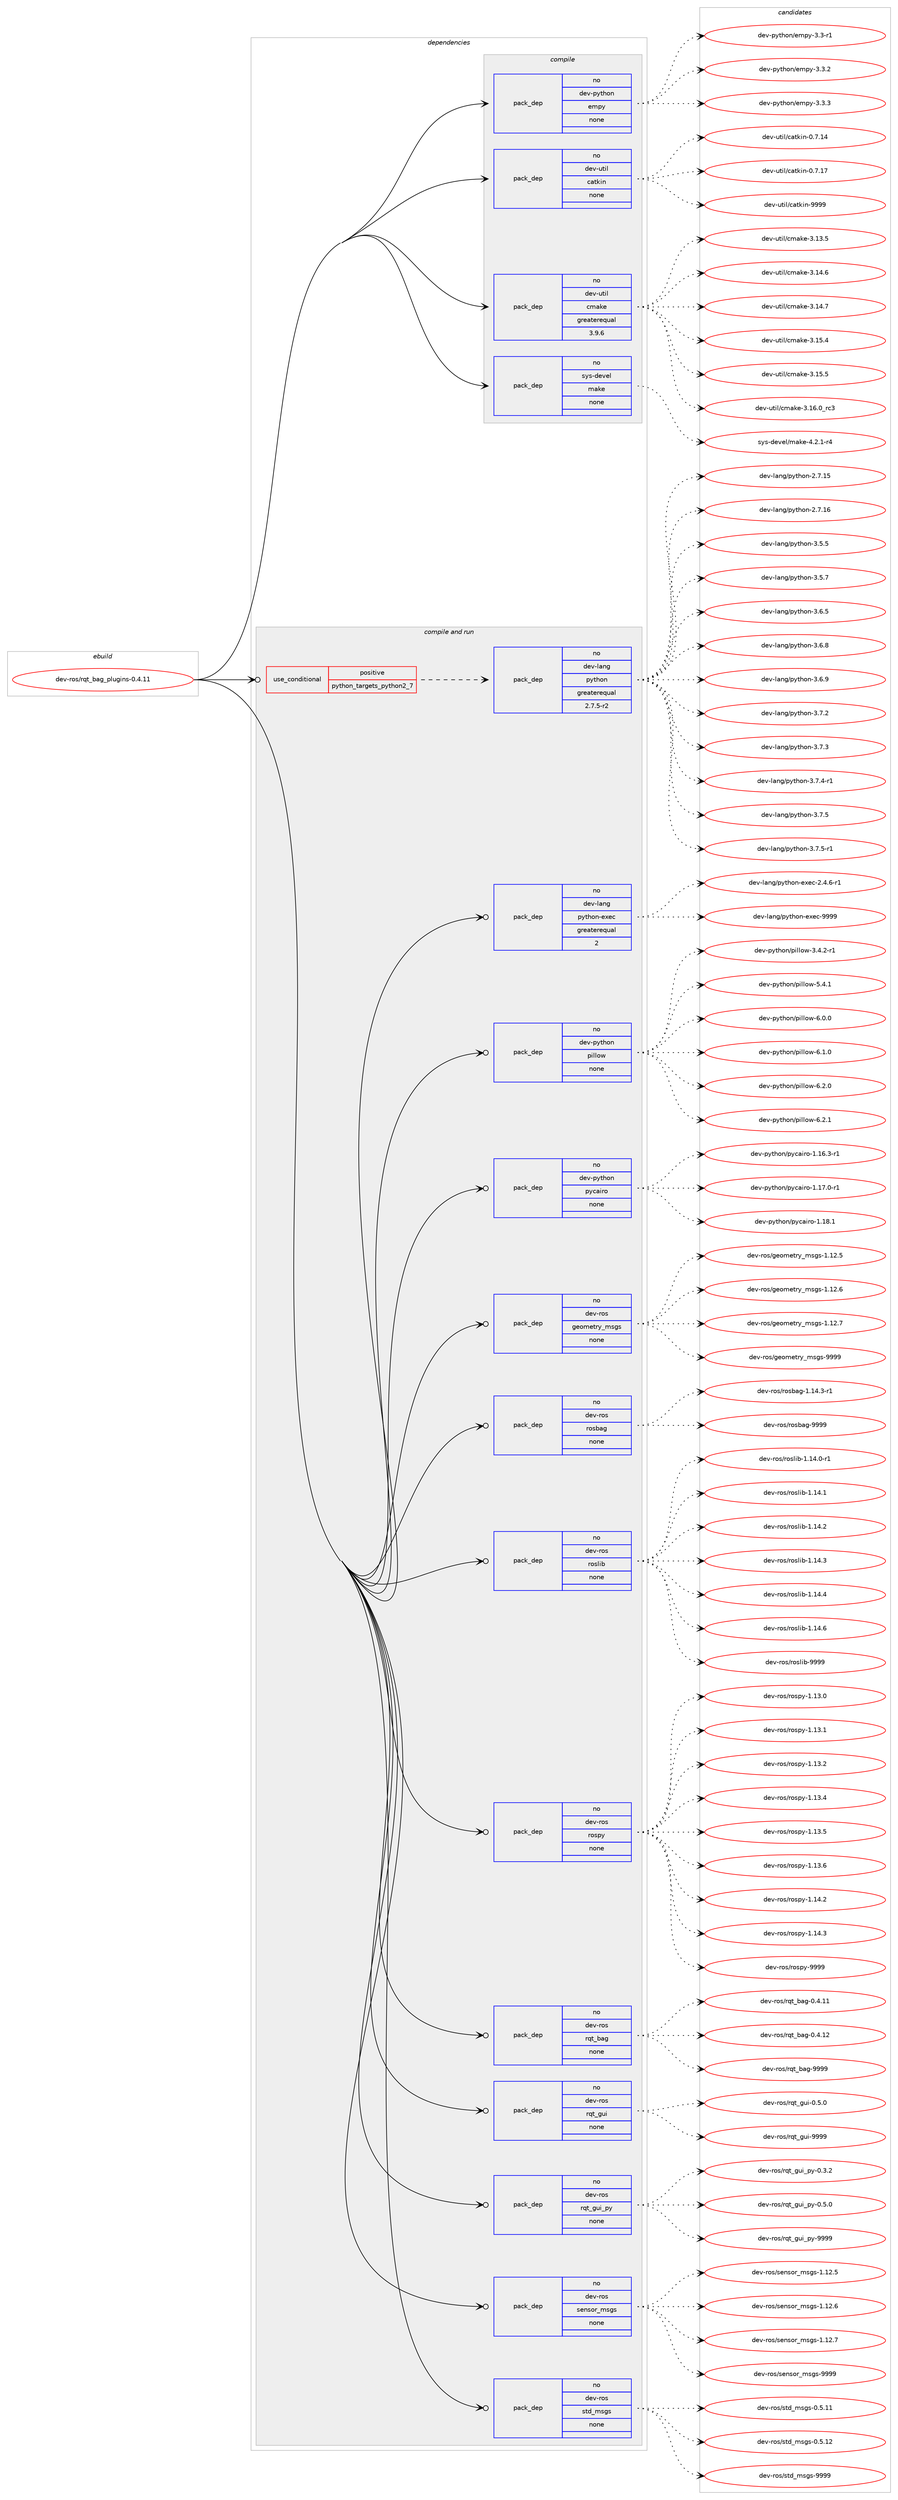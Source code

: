 digraph prolog {

# *************
# Graph options
# *************

newrank=true;
concentrate=true;
compound=true;
graph [rankdir=LR,fontname=Helvetica,fontsize=10,ranksep=1.5];#, ranksep=2.5, nodesep=0.2];
edge  [arrowhead=vee];
node  [fontname=Helvetica,fontsize=10];

# **********
# The ebuild
# **********

subgraph cluster_leftcol {
color=gray;
rank=same;
label=<<i>ebuild</i>>;
id [label="dev-ros/rqt_bag_plugins-0.4.11", color=red, width=4, href="../dev-ros/rqt_bag_plugins-0.4.11.svg"];
}

# ****************
# The dependencies
# ****************

subgraph cluster_midcol {
color=gray;
label=<<i>dependencies</i>>;
subgraph cluster_compile {
fillcolor="#eeeeee";
style=filled;
label=<<i>compile</i>>;
subgraph pack498016 {
dependency665168 [label=<<TABLE BORDER="0" CELLBORDER="1" CELLSPACING="0" CELLPADDING="4" WIDTH="220"><TR><TD ROWSPAN="6" CELLPADDING="30">pack_dep</TD></TR><TR><TD WIDTH="110">no</TD></TR><TR><TD>dev-python</TD></TR><TR><TD>empy</TD></TR><TR><TD>none</TD></TR><TR><TD></TD></TR></TABLE>>, shape=none, color=blue];
}
id:e -> dependency665168:w [weight=20,style="solid",arrowhead="vee"];
subgraph pack498017 {
dependency665169 [label=<<TABLE BORDER="0" CELLBORDER="1" CELLSPACING="0" CELLPADDING="4" WIDTH="220"><TR><TD ROWSPAN="6" CELLPADDING="30">pack_dep</TD></TR><TR><TD WIDTH="110">no</TD></TR><TR><TD>dev-util</TD></TR><TR><TD>catkin</TD></TR><TR><TD>none</TD></TR><TR><TD></TD></TR></TABLE>>, shape=none, color=blue];
}
id:e -> dependency665169:w [weight=20,style="solid",arrowhead="vee"];
subgraph pack498018 {
dependency665170 [label=<<TABLE BORDER="0" CELLBORDER="1" CELLSPACING="0" CELLPADDING="4" WIDTH="220"><TR><TD ROWSPAN="6" CELLPADDING="30">pack_dep</TD></TR><TR><TD WIDTH="110">no</TD></TR><TR><TD>dev-util</TD></TR><TR><TD>cmake</TD></TR><TR><TD>greaterequal</TD></TR><TR><TD>3.9.6</TD></TR></TABLE>>, shape=none, color=blue];
}
id:e -> dependency665170:w [weight=20,style="solid",arrowhead="vee"];
subgraph pack498019 {
dependency665171 [label=<<TABLE BORDER="0" CELLBORDER="1" CELLSPACING="0" CELLPADDING="4" WIDTH="220"><TR><TD ROWSPAN="6" CELLPADDING="30">pack_dep</TD></TR><TR><TD WIDTH="110">no</TD></TR><TR><TD>sys-devel</TD></TR><TR><TD>make</TD></TR><TR><TD>none</TD></TR><TR><TD></TD></TR></TABLE>>, shape=none, color=blue];
}
id:e -> dependency665171:w [weight=20,style="solid",arrowhead="vee"];
}
subgraph cluster_compileandrun {
fillcolor="#eeeeee";
style=filled;
label=<<i>compile and run</i>>;
subgraph cond155246 {
dependency665172 [label=<<TABLE BORDER="0" CELLBORDER="1" CELLSPACING="0" CELLPADDING="4"><TR><TD ROWSPAN="3" CELLPADDING="10">use_conditional</TD></TR><TR><TD>positive</TD></TR><TR><TD>python_targets_python2_7</TD></TR></TABLE>>, shape=none, color=red];
subgraph pack498020 {
dependency665173 [label=<<TABLE BORDER="0" CELLBORDER="1" CELLSPACING="0" CELLPADDING="4" WIDTH="220"><TR><TD ROWSPAN="6" CELLPADDING="30">pack_dep</TD></TR><TR><TD WIDTH="110">no</TD></TR><TR><TD>dev-lang</TD></TR><TR><TD>python</TD></TR><TR><TD>greaterequal</TD></TR><TR><TD>2.7.5-r2</TD></TR></TABLE>>, shape=none, color=blue];
}
dependency665172:e -> dependency665173:w [weight=20,style="dashed",arrowhead="vee"];
}
id:e -> dependency665172:w [weight=20,style="solid",arrowhead="odotvee"];
subgraph pack498021 {
dependency665174 [label=<<TABLE BORDER="0" CELLBORDER="1" CELLSPACING="0" CELLPADDING="4" WIDTH="220"><TR><TD ROWSPAN="6" CELLPADDING="30">pack_dep</TD></TR><TR><TD WIDTH="110">no</TD></TR><TR><TD>dev-lang</TD></TR><TR><TD>python-exec</TD></TR><TR><TD>greaterequal</TD></TR><TR><TD>2</TD></TR></TABLE>>, shape=none, color=blue];
}
id:e -> dependency665174:w [weight=20,style="solid",arrowhead="odotvee"];
subgraph pack498022 {
dependency665175 [label=<<TABLE BORDER="0" CELLBORDER="1" CELLSPACING="0" CELLPADDING="4" WIDTH="220"><TR><TD ROWSPAN="6" CELLPADDING="30">pack_dep</TD></TR><TR><TD WIDTH="110">no</TD></TR><TR><TD>dev-python</TD></TR><TR><TD>pillow</TD></TR><TR><TD>none</TD></TR><TR><TD></TD></TR></TABLE>>, shape=none, color=blue];
}
id:e -> dependency665175:w [weight=20,style="solid",arrowhead="odotvee"];
subgraph pack498023 {
dependency665176 [label=<<TABLE BORDER="0" CELLBORDER="1" CELLSPACING="0" CELLPADDING="4" WIDTH="220"><TR><TD ROWSPAN="6" CELLPADDING="30">pack_dep</TD></TR><TR><TD WIDTH="110">no</TD></TR><TR><TD>dev-python</TD></TR><TR><TD>pycairo</TD></TR><TR><TD>none</TD></TR><TR><TD></TD></TR></TABLE>>, shape=none, color=blue];
}
id:e -> dependency665176:w [weight=20,style="solid",arrowhead="odotvee"];
subgraph pack498024 {
dependency665177 [label=<<TABLE BORDER="0" CELLBORDER="1" CELLSPACING="0" CELLPADDING="4" WIDTH="220"><TR><TD ROWSPAN="6" CELLPADDING="30">pack_dep</TD></TR><TR><TD WIDTH="110">no</TD></TR><TR><TD>dev-ros</TD></TR><TR><TD>geometry_msgs</TD></TR><TR><TD>none</TD></TR><TR><TD></TD></TR></TABLE>>, shape=none, color=blue];
}
id:e -> dependency665177:w [weight=20,style="solid",arrowhead="odotvee"];
subgraph pack498025 {
dependency665178 [label=<<TABLE BORDER="0" CELLBORDER="1" CELLSPACING="0" CELLPADDING="4" WIDTH="220"><TR><TD ROWSPAN="6" CELLPADDING="30">pack_dep</TD></TR><TR><TD WIDTH="110">no</TD></TR><TR><TD>dev-ros</TD></TR><TR><TD>rosbag</TD></TR><TR><TD>none</TD></TR><TR><TD></TD></TR></TABLE>>, shape=none, color=blue];
}
id:e -> dependency665178:w [weight=20,style="solid",arrowhead="odotvee"];
subgraph pack498026 {
dependency665179 [label=<<TABLE BORDER="0" CELLBORDER="1" CELLSPACING="0" CELLPADDING="4" WIDTH="220"><TR><TD ROWSPAN="6" CELLPADDING="30">pack_dep</TD></TR><TR><TD WIDTH="110">no</TD></TR><TR><TD>dev-ros</TD></TR><TR><TD>roslib</TD></TR><TR><TD>none</TD></TR><TR><TD></TD></TR></TABLE>>, shape=none, color=blue];
}
id:e -> dependency665179:w [weight=20,style="solid",arrowhead="odotvee"];
subgraph pack498027 {
dependency665180 [label=<<TABLE BORDER="0" CELLBORDER="1" CELLSPACING="0" CELLPADDING="4" WIDTH="220"><TR><TD ROWSPAN="6" CELLPADDING="30">pack_dep</TD></TR><TR><TD WIDTH="110">no</TD></TR><TR><TD>dev-ros</TD></TR><TR><TD>rospy</TD></TR><TR><TD>none</TD></TR><TR><TD></TD></TR></TABLE>>, shape=none, color=blue];
}
id:e -> dependency665180:w [weight=20,style="solid",arrowhead="odotvee"];
subgraph pack498028 {
dependency665181 [label=<<TABLE BORDER="0" CELLBORDER="1" CELLSPACING="0" CELLPADDING="4" WIDTH="220"><TR><TD ROWSPAN="6" CELLPADDING="30">pack_dep</TD></TR><TR><TD WIDTH="110">no</TD></TR><TR><TD>dev-ros</TD></TR><TR><TD>rqt_bag</TD></TR><TR><TD>none</TD></TR><TR><TD></TD></TR></TABLE>>, shape=none, color=blue];
}
id:e -> dependency665181:w [weight=20,style="solid",arrowhead="odotvee"];
subgraph pack498029 {
dependency665182 [label=<<TABLE BORDER="0" CELLBORDER="1" CELLSPACING="0" CELLPADDING="4" WIDTH="220"><TR><TD ROWSPAN="6" CELLPADDING="30">pack_dep</TD></TR><TR><TD WIDTH="110">no</TD></TR><TR><TD>dev-ros</TD></TR><TR><TD>rqt_gui</TD></TR><TR><TD>none</TD></TR><TR><TD></TD></TR></TABLE>>, shape=none, color=blue];
}
id:e -> dependency665182:w [weight=20,style="solid",arrowhead="odotvee"];
subgraph pack498030 {
dependency665183 [label=<<TABLE BORDER="0" CELLBORDER="1" CELLSPACING="0" CELLPADDING="4" WIDTH="220"><TR><TD ROWSPAN="6" CELLPADDING="30">pack_dep</TD></TR><TR><TD WIDTH="110">no</TD></TR><TR><TD>dev-ros</TD></TR><TR><TD>rqt_gui_py</TD></TR><TR><TD>none</TD></TR><TR><TD></TD></TR></TABLE>>, shape=none, color=blue];
}
id:e -> dependency665183:w [weight=20,style="solid",arrowhead="odotvee"];
subgraph pack498031 {
dependency665184 [label=<<TABLE BORDER="0" CELLBORDER="1" CELLSPACING="0" CELLPADDING="4" WIDTH="220"><TR><TD ROWSPAN="6" CELLPADDING="30">pack_dep</TD></TR><TR><TD WIDTH="110">no</TD></TR><TR><TD>dev-ros</TD></TR><TR><TD>sensor_msgs</TD></TR><TR><TD>none</TD></TR><TR><TD></TD></TR></TABLE>>, shape=none, color=blue];
}
id:e -> dependency665184:w [weight=20,style="solid",arrowhead="odotvee"];
subgraph pack498032 {
dependency665185 [label=<<TABLE BORDER="0" CELLBORDER="1" CELLSPACING="0" CELLPADDING="4" WIDTH="220"><TR><TD ROWSPAN="6" CELLPADDING="30">pack_dep</TD></TR><TR><TD WIDTH="110">no</TD></TR><TR><TD>dev-ros</TD></TR><TR><TD>std_msgs</TD></TR><TR><TD>none</TD></TR><TR><TD></TD></TR></TABLE>>, shape=none, color=blue];
}
id:e -> dependency665185:w [weight=20,style="solid",arrowhead="odotvee"];
}
subgraph cluster_run {
fillcolor="#eeeeee";
style=filled;
label=<<i>run</i>>;
}
}

# **************
# The candidates
# **************

subgraph cluster_choices {
rank=same;
color=gray;
label=<<i>candidates</i>>;

subgraph choice498016 {
color=black;
nodesep=1;
choice1001011184511212111610411111047101109112121455146514511449 [label="dev-python/empy-3.3-r1", color=red, width=4,href="../dev-python/empy-3.3-r1.svg"];
choice1001011184511212111610411111047101109112121455146514650 [label="dev-python/empy-3.3.2", color=red, width=4,href="../dev-python/empy-3.3.2.svg"];
choice1001011184511212111610411111047101109112121455146514651 [label="dev-python/empy-3.3.3", color=red, width=4,href="../dev-python/empy-3.3.3.svg"];
dependency665168:e -> choice1001011184511212111610411111047101109112121455146514511449:w [style=dotted,weight="100"];
dependency665168:e -> choice1001011184511212111610411111047101109112121455146514650:w [style=dotted,weight="100"];
dependency665168:e -> choice1001011184511212111610411111047101109112121455146514651:w [style=dotted,weight="100"];
}
subgraph choice498017 {
color=black;
nodesep=1;
choice1001011184511711610510847999711610710511045484655464952 [label="dev-util/catkin-0.7.14", color=red, width=4,href="../dev-util/catkin-0.7.14.svg"];
choice1001011184511711610510847999711610710511045484655464955 [label="dev-util/catkin-0.7.17", color=red, width=4,href="../dev-util/catkin-0.7.17.svg"];
choice100101118451171161051084799971161071051104557575757 [label="dev-util/catkin-9999", color=red, width=4,href="../dev-util/catkin-9999.svg"];
dependency665169:e -> choice1001011184511711610510847999711610710511045484655464952:w [style=dotted,weight="100"];
dependency665169:e -> choice1001011184511711610510847999711610710511045484655464955:w [style=dotted,weight="100"];
dependency665169:e -> choice100101118451171161051084799971161071051104557575757:w [style=dotted,weight="100"];
}
subgraph choice498018 {
color=black;
nodesep=1;
choice1001011184511711610510847991099710710145514649514653 [label="dev-util/cmake-3.13.5", color=red, width=4,href="../dev-util/cmake-3.13.5.svg"];
choice1001011184511711610510847991099710710145514649524654 [label="dev-util/cmake-3.14.6", color=red, width=4,href="../dev-util/cmake-3.14.6.svg"];
choice1001011184511711610510847991099710710145514649524655 [label="dev-util/cmake-3.14.7", color=red, width=4,href="../dev-util/cmake-3.14.7.svg"];
choice1001011184511711610510847991099710710145514649534652 [label="dev-util/cmake-3.15.4", color=red, width=4,href="../dev-util/cmake-3.15.4.svg"];
choice1001011184511711610510847991099710710145514649534653 [label="dev-util/cmake-3.15.5", color=red, width=4,href="../dev-util/cmake-3.15.5.svg"];
choice1001011184511711610510847991099710710145514649544648951149951 [label="dev-util/cmake-3.16.0_rc3", color=red, width=4,href="../dev-util/cmake-3.16.0_rc3.svg"];
dependency665170:e -> choice1001011184511711610510847991099710710145514649514653:w [style=dotted,weight="100"];
dependency665170:e -> choice1001011184511711610510847991099710710145514649524654:w [style=dotted,weight="100"];
dependency665170:e -> choice1001011184511711610510847991099710710145514649524655:w [style=dotted,weight="100"];
dependency665170:e -> choice1001011184511711610510847991099710710145514649534652:w [style=dotted,weight="100"];
dependency665170:e -> choice1001011184511711610510847991099710710145514649534653:w [style=dotted,weight="100"];
dependency665170:e -> choice1001011184511711610510847991099710710145514649544648951149951:w [style=dotted,weight="100"];
}
subgraph choice498019 {
color=black;
nodesep=1;
choice1151211154510010111810110847109971071014552465046494511452 [label="sys-devel/make-4.2.1-r4", color=red, width=4,href="../sys-devel/make-4.2.1-r4.svg"];
dependency665171:e -> choice1151211154510010111810110847109971071014552465046494511452:w [style=dotted,weight="100"];
}
subgraph choice498020 {
color=black;
nodesep=1;
choice10010111845108971101034711212111610411111045504655464953 [label="dev-lang/python-2.7.15", color=red, width=4,href="../dev-lang/python-2.7.15.svg"];
choice10010111845108971101034711212111610411111045504655464954 [label="dev-lang/python-2.7.16", color=red, width=4,href="../dev-lang/python-2.7.16.svg"];
choice100101118451089711010347112121116104111110455146534653 [label="dev-lang/python-3.5.5", color=red, width=4,href="../dev-lang/python-3.5.5.svg"];
choice100101118451089711010347112121116104111110455146534655 [label="dev-lang/python-3.5.7", color=red, width=4,href="../dev-lang/python-3.5.7.svg"];
choice100101118451089711010347112121116104111110455146544653 [label="dev-lang/python-3.6.5", color=red, width=4,href="../dev-lang/python-3.6.5.svg"];
choice100101118451089711010347112121116104111110455146544656 [label="dev-lang/python-3.6.8", color=red, width=4,href="../dev-lang/python-3.6.8.svg"];
choice100101118451089711010347112121116104111110455146544657 [label="dev-lang/python-3.6.9", color=red, width=4,href="../dev-lang/python-3.6.9.svg"];
choice100101118451089711010347112121116104111110455146554650 [label="dev-lang/python-3.7.2", color=red, width=4,href="../dev-lang/python-3.7.2.svg"];
choice100101118451089711010347112121116104111110455146554651 [label="dev-lang/python-3.7.3", color=red, width=4,href="../dev-lang/python-3.7.3.svg"];
choice1001011184510897110103471121211161041111104551465546524511449 [label="dev-lang/python-3.7.4-r1", color=red, width=4,href="../dev-lang/python-3.7.4-r1.svg"];
choice100101118451089711010347112121116104111110455146554653 [label="dev-lang/python-3.7.5", color=red, width=4,href="../dev-lang/python-3.7.5.svg"];
choice1001011184510897110103471121211161041111104551465546534511449 [label="dev-lang/python-3.7.5-r1", color=red, width=4,href="../dev-lang/python-3.7.5-r1.svg"];
dependency665173:e -> choice10010111845108971101034711212111610411111045504655464953:w [style=dotted,weight="100"];
dependency665173:e -> choice10010111845108971101034711212111610411111045504655464954:w [style=dotted,weight="100"];
dependency665173:e -> choice100101118451089711010347112121116104111110455146534653:w [style=dotted,weight="100"];
dependency665173:e -> choice100101118451089711010347112121116104111110455146534655:w [style=dotted,weight="100"];
dependency665173:e -> choice100101118451089711010347112121116104111110455146544653:w [style=dotted,weight="100"];
dependency665173:e -> choice100101118451089711010347112121116104111110455146544656:w [style=dotted,weight="100"];
dependency665173:e -> choice100101118451089711010347112121116104111110455146544657:w [style=dotted,weight="100"];
dependency665173:e -> choice100101118451089711010347112121116104111110455146554650:w [style=dotted,weight="100"];
dependency665173:e -> choice100101118451089711010347112121116104111110455146554651:w [style=dotted,weight="100"];
dependency665173:e -> choice1001011184510897110103471121211161041111104551465546524511449:w [style=dotted,weight="100"];
dependency665173:e -> choice100101118451089711010347112121116104111110455146554653:w [style=dotted,weight="100"];
dependency665173:e -> choice1001011184510897110103471121211161041111104551465546534511449:w [style=dotted,weight="100"];
}
subgraph choice498021 {
color=black;
nodesep=1;
choice10010111845108971101034711212111610411111045101120101994550465246544511449 [label="dev-lang/python-exec-2.4.6-r1", color=red, width=4,href="../dev-lang/python-exec-2.4.6-r1.svg"];
choice10010111845108971101034711212111610411111045101120101994557575757 [label="dev-lang/python-exec-9999", color=red, width=4,href="../dev-lang/python-exec-9999.svg"];
dependency665174:e -> choice10010111845108971101034711212111610411111045101120101994550465246544511449:w [style=dotted,weight="100"];
dependency665174:e -> choice10010111845108971101034711212111610411111045101120101994557575757:w [style=dotted,weight="100"];
}
subgraph choice498022 {
color=black;
nodesep=1;
choice10010111845112121116104111110471121051081081111194551465246504511449 [label="dev-python/pillow-3.4.2-r1", color=red, width=4,href="../dev-python/pillow-3.4.2-r1.svg"];
choice1001011184511212111610411111047112105108108111119455346524649 [label="dev-python/pillow-5.4.1", color=red, width=4,href="../dev-python/pillow-5.4.1.svg"];
choice1001011184511212111610411111047112105108108111119455446484648 [label="dev-python/pillow-6.0.0", color=red, width=4,href="../dev-python/pillow-6.0.0.svg"];
choice1001011184511212111610411111047112105108108111119455446494648 [label="dev-python/pillow-6.1.0", color=red, width=4,href="../dev-python/pillow-6.1.0.svg"];
choice1001011184511212111610411111047112105108108111119455446504648 [label="dev-python/pillow-6.2.0", color=red, width=4,href="../dev-python/pillow-6.2.0.svg"];
choice1001011184511212111610411111047112105108108111119455446504649 [label="dev-python/pillow-6.2.1", color=red, width=4,href="../dev-python/pillow-6.2.1.svg"];
dependency665175:e -> choice10010111845112121116104111110471121051081081111194551465246504511449:w [style=dotted,weight="100"];
dependency665175:e -> choice1001011184511212111610411111047112105108108111119455346524649:w [style=dotted,weight="100"];
dependency665175:e -> choice1001011184511212111610411111047112105108108111119455446484648:w [style=dotted,weight="100"];
dependency665175:e -> choice1001011184511212111610411111047112105108108111119455446494648:w [style=dotted,weight="100"];
dependency665175:e -> choice1001011184511212111610411111047112105108108111119455446504648:w [style=dotted,weight="100"];
dependency665175:e -> choice1001011184511212111610411111047112105108108111119455446504649:w [style=dotted,weight="100"];
}
subgraph choice498023 {
color=black;
nodesep=1;
choice10010111845112121116104111110471121219997105114111454946495446514511449 [label="dev-python/pycairo-1.16.3-r1", color=red, width=4,href="../dev-python/pycairo-1.16.3-r1.svg"];
choice10010111845112121116104111110471121219997105114111454946495546484511449 [label="dev-python/pycairo-1.17.0-r1", color=red, width=4,href="../dev-python/pycairo-1.17.0-r1.svg"];
choice1001011184511212111610411111047112121999710511411145494649564649 [label="dev-python/pycairo-1.18.1", color=red, width=4,href="../dev-python/pycairo-1.18.1.svg"];
dependency665176:e -> choice10010111845112121116104111110471121219997105114111454946495446514511449:w [style=dotted,weight="100"];
dependency665176:e -> choice10010111845112121116104111110471121219997105114111454946495546484511449:w [style=dotted,weight="100"];
dependency665176:e -> choice1001011184511212111610411111047112121999710511411145494649564649:w [style=dotted,weight="100"];
}
subgraph choice498024 {
color=black;
nodesep=1;
choice10010111845114111115471031011111091011161141219510911510311545494649504653 [label="dev-ros/geometry_msgs-1.12.5", color=red, width=4,href="../dev-ros/geometry_msgs-1.12.5.svg"];
choice10010111845114111115471031011111091011161141219510911510311545494649504654 [label="dev-ros/geometry_msgs-1.12.6", color=red, width=4,href="../dev-ros/geometry_msgs-1.12.6.svg"];
choice10010111845114111115471031011111091011161141219510911510311545494649504655 [label="dev-ros/geometry_msgs-1.12.7", color=red, width=4,href="../dev-ros/geometry_msgs-1.12.7.svg"];
choice1001011184511411111547103101111109101116114121951091151031154557575757 [label="dev-ros/geometry_msgs-9999", color=red, width=4,href="../dev-ros/geometry_msgs-9999.svg"];
dependency665177:e -> choice10010111845114111115471031011111091011161141219510911510311545494649504653:w [style=dotted,weight="100"];
dependency665177:e -> choice10010111845114111115471031011111091011161141219510911510311545494649504654:w [style=dotted,weight="100"];
dependency665177:e -> choice10010111845114111115471031011111091011161141219510911510311545494649504655:w [style=dotted,weight="100"];
dependency665177:e -> choice1001011184511411111547103101111109101116114121951091151031154557575757:w [style=dotted,weight="100"];
}
subgraph choice498025 {
color=black;
nodesep=1;
choice10010111845114111115471141111159897103454946495246514511449 [label="dev-ros/rosbag-1.14.3-r1", color=red, width=4,href="../dev-ros/rosbag-1.14.3-r1.svg"];
choice100101118451141111154711411111598971034557575757 [label="dev-ros/rosbag-9999", color=red, width=4,href="../dev-ros/rosbag-9999.svg"];
dependency665178:e -> choice10010111845114111115471141111159897103454946495246514511449:w [style=dotted,weight="100"];
dependency665178:e -> choice100101118451141111154711411111598971034557575757:w [style=dotted,weight="100"];
}
subgraph choice498026 {
color=black;
nodesep=1;
choice100101118451141111154711411111510810598454946495246484511449 [label="dev-ros/roslib-1.14.0-r1", color=red, width=4,href="../dev-ros/roslib-1.14.0-r1.svg"];
choice10010111845114111115471141111151081059845494649524649 [label="dev-ros/roslib-1.14.1", color=red, width=4,href="../dev-ros/roslib-1.14.1.svg"];
choice10010111845114111115471141111151081059845494649524650 [label="dev-ros/roslib-1.14.2", color=red, width=4,href="../dev-ros/roslib-1.14.2.svg"];
choice10010111845114111115471141111151081059845494649524651 [label="dev-ros/roslib-1.14.3", color=red, width=4,href="../dev-ros/roslib-1.14.3.svg"];
choice10010111845114111115471141111151081059845494649524652 [label="dev-ros/roslib-1.14.4", color=red, width=4,href="../dev-ros/roslib-1.14.4.svg"];
choice10010111845114111115471141111151081059845494649524654 [label="dev-ros/roslib-1.14.6", color=red, width=4,href="../dev-ros/roslib-1.14.6.svg"];
choice1001011184511411111547114111115108105984557575757 [label="dev-ros/roslib-9999", color=red, width=4,href="../dev-ros/roslib-9999.svg"];
dependency665179:e -> choice100101118451141111154711411111510810598454946495246484511449:w [style=dotted,weight="100"];
dependency665179:e -> choice10010111845114111115471141111151081059845494649524649:w [style=dotted,weight="100"];
dependency665179:e -> choice10010111845114111115471141111151081059845494649524650:w [style=dotted,weight="100"];
dependency665179:e -> choice10010111845114111115471141111151081059845494649524651:w [style=dotted,weight="100"];
dependency665179:e -> choice10010111845114111115471141111151081059845494649524652:w [style=dotted,weight="100"];
dependency665179:e -> choice10010111845114111115471141111151081059845494649524654:w [style=dotted,weight="100"];
dependency665179:e -> choice1001011184511411111547114111115108105984557575757:w [style=dotted,weight="100"];
}
subgraph choice498027 {
color=black;
nodesep=1;
choice100101118451141111154711411111511212145494649514648 [label="dev-ros/rospy-1.13.0", color=red, width=4,href="../dev-ros/rospy-1.13.0.svg"];
choice100101118451141111154711411111511212145494649514649 [label="dev-ros/rospy-1.13.1", color=red, width=4,href="../dev-ros/rospy-1.13.1.svg"];
choice100101118451141111154711411111511212145494649514650 [label="dev-ros/rospy-1.13.2", color=red, width=4,href="../dev-ros/rospy-1.13.2.svg"];
choice100101118451141111154711411111511212145494649514652 [label="dev-ros/rospy-1.13.4", color=red, width=4,href="../dev-ros/rospy-1.13.4.svg"];
choice100101118451141111154711411111511212145494649514653 [label="dev-ros/rospy-1.13.5", color=red, width=4,href="../dev-ros/rospy-1.13.5.svg"];
choice100101118451141111154711411111511212145494649514654 [label="dev-ros/rospy-1.13.6", color=red, width=4,href="../dev-ros/rospy-1.13.6.svg"];
choice100101118451141111154711411111511212145494649524650 [label="dev-ros/rospy-1.14.2", color=red, width=4,href="../dev-ros/rospy-1.14.2.svg"];
choice100101118451141111154711411111511212145494649524651 [label="dev-ros/rospy-1.14.3", color=red, width=4,href="../dev-ros/rospy-1.14.3.svg"];
choice10010111845114111115471141111151121214557575757 [label="dev-ros/rospy-9999", color=red, width=4,href="../dev-ros/rospy-9999.svg"];
dependency665180:e -> choice100101118451141111154711411111511212145494649514648:w [style=dotted,weight="100"];
dependency665180:e -> choice100101118451141111154711411111511212145494649514649:w [style=dotted,weight="100"];
dependency665180:e -> choice100101118451141111154711411111511212145494649514650:w [style=dotted,weight="100"];
dependency665180:e -> choice100101118451141111154711411111511212145494649514652:w [style=dotted,weight="100"];
dependency665180:e -> choice100101118451141111154711411111511212145494649514653:w [style=dotted,weight="100"];
dependency665180:e -> choice100101118451141111154711411111511212145494649514654:w [style=dotted,weight="100"];
dependency665180:e -> choice100101118451141111154711411111511212145494649524650:w [style=dotted,weight="100"];
dependency665180:e -> choice100101118451141111154711411111511212145494649524651:w [style=dotted,weight="100"];
dependency665180:e -> choice10010111845114111115471141111151121214557575757:w [style=dotted,weight="100"];
}
subgraph choice498028 {
color=black;
nodesep=1;
choice100101118451141111154711411311695989710345484652464949 [label="dev-ros/rqt_bag-0.4.11", color=red, width=4,href="../dev-ros/rqt_bag-0.4.11.svg"];
choice100101118451141111154711411311695989710345484652464950 [label="dev-ros/rqt_bag-0.4.12", color=red, width=4,href="../dev-ros/rqt_bag-0.4.12.svg"];
choice10010111845114111115471141131169598971034557575757 [label="dev-ros/rqt_bag-9999", color=red, width=4,href="../dev-ros/rqt_bag-9999.svg"];
dependency665181:e -> choice100101118451141111154711411311695989710345484652464949:w [style=dotted,weight="100"];
dependency665181:e -> choice100101118451141111154711411311695989710345484652464950:w [style=dotted,weight="100"];
dependency665181:e -> choice10010111845114111115471141131169598971034557575757:w [style=dotted,weight="100"];
}
subgraph choice498029 {
color=black;
nodesep=1;
choice100101118451141111154711411311695103117105454846534648 [label="dev-ros/rqt_gui-0.5.0", color=red, width=4,href="../dev-ros/rqt_gui-0.5.0.svg"];
choice1001011184511411111547114113116951031171054557575757 [label="dev-ros/rqt_gui-9999", color=red, width=4,href="../dev-ros/rqt_gui-9999.svg"];
dependency665182:e -> choice100101118451141111154711411311695103117105454846534648:w [style=dotted,weight="100"];
dependency665182:e -> choice1001011184511411111547114113116951031171054557575757:w [style=dotted,weight="100"];
}
subgraph choice498030 {
color=black;
nodesep=1;
choice10010111845114111115471141131169510311710595112121454846514650 [label="dev-ros/rqt_gui_py-0.3.2", color=red, width=4,href="../dev-ros/rqt_gui_py-0.3.2.svg"];
choice10010111845114111115471141131169510311710595112121454846534648 [label="dev-ros/rqt_gui_py-0.5.0", color=red, width=4,href="../dev-ros/rqt_gui_py-0.5.0.svg"];
choice100101118451141111154711411311695103117105951121214557575757 [label="dev-ros/rqt_gui_py-9999", color=red, width=4,href="../dev-ros/rqt_gui_py-9999.svg"];
dependency665183:e -> choice10010111845114111115471141131169510311710595112121454846514650:w [style=dotted,weight="100"];
dependency665183:e -> choice10010111845114111115471141131169510311710595112121454846534648:w [style=dotted,weight="100"];
dependency665183:e -> choice100101118451141111154711411311695103117105951121214557575757:w [style=dotted,weight="100"];
}
subgraph choice498031 {
color=black;
nodesep=1;
choice10010111845114111115471151011101151111149510911510311545494649504653 [label="dev-ros/sensor_msgs-1.12.5", color=red, width=4,href="../dev-ros/sensor_msgs-1.12.5.svg"];
choice10010111845114111115471151011101151111149510911510311545494649504654 [label="dev-ros/sensor_msgs-1.12.6", color=red, width=4,href="../dev-ros/sensor_msgs-1.12.6.svg"];
choice10010111845114111115471151011101151111149510911510311545494649504655 [label="dev-ros/sensor_msgs-1.12.7", color=red, width=4,href="../dev-ros/sensor_msgs-1.12.7.svg"];
choice1001011184511411111547115101110115111114951091151031154557575757 [label="dev-ros/sensor_msgs-9999", color=red, width=4,href="../dev-ros/sensor_msgs-9999.svg"];
dependency665184:e -> choice10010111845114111115471151011101151111149510911510311545494649504653:w [style=dotted,weight="100"];
dependency665184:e -> choice10010111845114111115471151011101151111149510911510311545494649504654:w [style=dotted,weight="100"];
dependency665184:e -> choice10010111845114111115471151011101151111149510911510311545494649504655:w [style=dotted,weight="100"];
dependency665184:e -> choice1001011184511411111547115101110115111114951091151031154557575757:w [style=dotted,weight="100"];
}
subgraph choice498032 {
color=black;
nodesep=1;
choice10010111845114111115471151161009510911510311545484653464949 [label="dev-ros/std_msgs-0.5.11", color=red, width=4,href="../dev-ros/std_msgs-0.5.11.svg"];
choice10010111845114111115471151161009510911510311545484653464950 [label="dev-ros/std_msgs-0.5.12", color=red, width=4,href="../dev-ros/std_msgs-0.5.12.svg"];
choice1001011184511411111547115116100951091151031154557575757 [label="dev-ros/std_msgs-9999", color=red, width=4,href="../dev-ros/std_msgs-9999.svg"];
dependency665185:e -> choice10010111845114111115471151161009510911510311545484653464949:w [style=dotted,weight="100"];
dependency665185:e -> choice10010111845114111115471151161009510911510311545484653464950:w [style=dotted,weight="100"];
dependency665185:e -> choice1001011184511411111547115116100951091151031154557575757:w [style=dotted,weight="100"];
}
}

}
